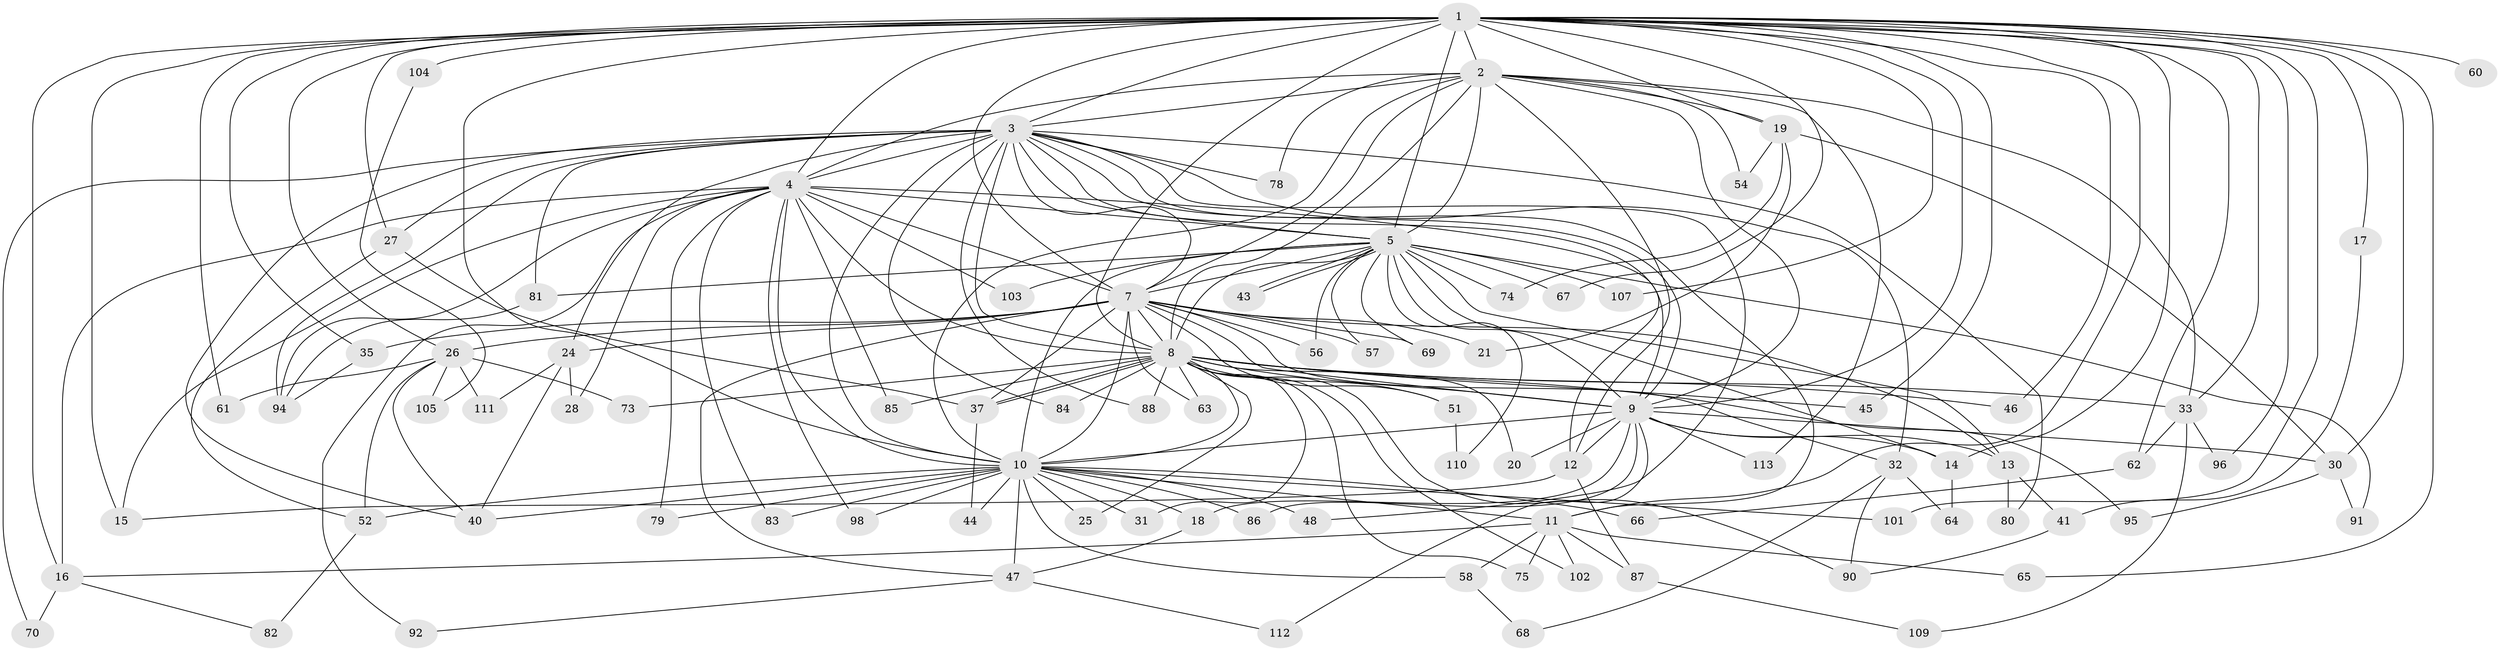// Generated by graph-tools (version 1.1) at 2025/51/02/27/25 19:51:50]
// undirected, 88 vertices, 208 edges
graph export_dot {
graph [start="1"]
  node [color=gray90,style=filled];
  1 [super="+6"];
  2 [super="+22"];
  3 [super="+38"];
  4 [super="+106"];
  5 [super="+36"];
  7 [super="+59"];
  8 [super="+23"];
  9 [super="+50"];
  10 [super="+55"];
  11 [super="+42"];
  12 [super="+89"];
  13 [super="+39"];
  14 [super="+29"];
  15 [super="+108"];
  16 [super="+53"];
  17;
  18;
  19;
  20;
  21;
  24 [super="+71"];
  25;
  26 [super="+93"];
  27 [super="+76"];
  28;
  30 [super="+34"];
  31;
  32;
  33 [super="+77"];
  35 [super="+99"];
  37;
  40 [super="+100"];
  41;
  43;
  44;
  45 [super="+49"];
  46;
  47 [super="+72"];
  48;
  51;
  52;
  54;
  56;
  57;
  58;
  60;
  61;
  62;
  63;
  64;
  65;
  66;
  67;
  68;
  69;
  70;
  73;
  74;
  75;
  78;
  79;
  80;
  81;
  82;
  83;
  84;
  85;
  86;
  87;
  88;
  90 [super="+97"];
  91;
  92;
  94;
  95;
  96;
  98;
  101;
  102;
  103;
  104;
  105;
  107;
  109;
  110;
  111;
  112;
  113;
  1 -- 2 [weight=2];
  1 -- 3 [weight=2];
  1 -- 4 [weight=2];
  1 -- 5 [weight=2];
  1 -- 7 [weight=2];
  1 -- 8 [weight=3];
  1 -- 9 [weight=2];
  1 -- 10 [weight=2];
  1 -- 19;
  1 -- 26;
  1 -- 27;
  1 -- 30;
  1 -- 35;
  1 -- 45;
  1 -- 60 [weight=2];
  1 -- 61;
  1 -- 65;
  1 -- 67;
  1 -- 96;
  1 -- 101;
  1 -- 104 [weight=2];
  1 -- 107;
  1 -- 11 [weight=2];
  1 -- 14;
  1 -- 15;
  1 -- 16;
  1 -- 17;
  1 -- 33;
  1 -- 46;
  1 -- 62;
  2 -- 3;
  2 -- 4;
  2 -- 5;
  2 -- 7;
  2 -- 8 [weight=2];
  2 -- 9;
  2 -- 10;
  2 -- 12;
  2 -- 19;
  2 -- 33;
  2 -- 54;
  2 -- 78;
  2 -- 113;
  3 -- 4;
  3 -- 5;
  3 -- 7;
  3 -- 8 [weight=2];
  3 -- 9;
  3 -- 10;
  3 -- 11;
  3 -- 24;
  3 -- 27;
  3 -- 32;
  3 -- 40;
  3 -- 48;
  3 -- 70;
  3 -- 78;
  3 -- 81;
  3 -- 84;
  3 -- 88;
  3 -- 94;
  3 -- 12;
  3 -- 80;
  4 -- 5;
  4 -- 7;
  4 -- 8;
  4 -- 9;
  4 -- 10;
  4 -- 15;
  4 -- 28;
  4 -- 79;
  4 -- 83;
  4 -- 85;
  4 -- 92;
  4 -- 98;
  4 -- 103;
  4 -- 94;
  4 -- 16;
  5 -- 7;
  5 -- 8;
  5 -- 9;
  5 -- 10;
  5 -- 43;
  5 -- 43;
  5 -- 56;
  5 -- 57;
  5 -- 67;
  5 -- 69;
  5 -- 74;
  5 -- 81;
  5 -- 91;
  5 -- 103;
  5 -- 107;
  5 -- 110;
  5 -- 13;
  5 -- 14;
  7 -- 8;
  7 -- 9;
  7 -- 10;
  7 -- 13;
  7 -- 21;
  7 -- 24;
  7 -- 26;
  7 -- 32;
  7 -- 35;
  7 -- 51;
  7 -- 56;
  7 -- 57;
  7 -- 63;
  7 -- 69;
  7 -- 47;
  7 -- 37;
  8 -- 9;
  8 -- 10;
  8 -- 20;
  8 -- 25;
  8 -- 31;
  8 -- 33;
  8 -- 37;
  8 -- 37;
  8 -- 45 [weight=2];
  8 -- 46;
  8 -- 51;
  8 -- 63;
  8 -- 73;
  8 -- 75;
  8 -- 84;
  8 -- 85;
  8 -- 88;
  8 -- 90;
  8 -- 95;
  8 -- 102;
  9 -- 10;
  9 -- 12;
  9 -- 13;
  9 -- 14;
  9 -- 18;
  9 -- 20;
  9 -- 30 [weight=2];
  9 -- 86;
  9 -- 112;
  9 -- 113;
  10 -- 18;
  10 -- 25;
  10 -- 31;
  10 -- 40;
  10 -- 44;
  10 -- 47;
  10 -- 48;
  10 -- 52;
  10 -- 58;
  10 -- 66;
  10 -- 79;
  10 -- 83;
  10 -- 98;
  10 -- 101;
  10 -- 11;
  10 -- 86;
  11 -- 16;
  11 -- 65;
  11 -- 102;
  11 -- 75;
  11 -- 87;
  11 -- 58;
  12 -- 87;
  12 -- 15;
  13 -- 80;
  13 -- 41;
  14 -- 64;
  16 -- 70;
  16 -- 82;
  17 -- 41;
  18 -- 47;
  19 -- 21;
  19 -- 54;
  19 -- 74;
  19 -- 30;
  24 -- 28;
  24 -- 111;
  24 -- 40;
  26 -- 61;
  26 -- 73;
  26 -- 105;
  26 -- 111;
  26 -- 52;
  26 -- 40;
  27 -- 52;
  27 -- 37;
  30 -- 91;
  30 -- 95;
  32 -- 64;
  32 -- 68;
  32 -- 90;
  33 -- 62;
  33 -- 109;
  33 -- 96;
  35 -- 94;
  37 -- 44;
  41 -- 90;
  47 -- 92;
  47 -- 112;
  51 -- 110;
  52 -- 82;
  58 -- 68;
  62 -- 66;
  81 -- 94;
  87 -- 109;
  104 -- 105;
}
